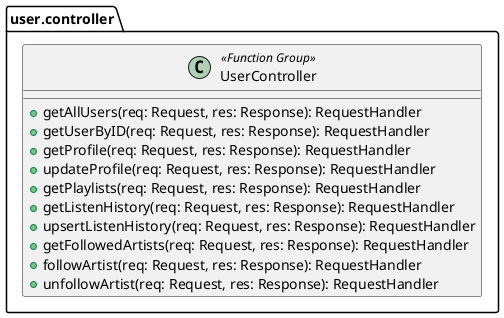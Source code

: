@startuml

set separator none
package user.controller {
    class UserController <<Function Group>> {
        + getAllUsers(req: Request, res: Response): RequestHandler
        + getUserByID(req: Request, res: Response): RequestHandler
        + getProfile(req: Request, res: Response): RequestHandler
        + updateProfile(req: Request, res: Response): RequestHandler
        + getPlaylists(req: Request, res: Response): RequestHandler
        + getListenHistory(req: Request, res: Response): RequestHandler
        + upsertListenHistory(req: Request, res: Response): RequestHandler
        + getFollowedArtists(req: Request, res: Response): RequestHandler
        + followArtist(req: Request, res: Response): RequestHandler
        + unfollowArtist(req: Request, res: Response): RequestHandler
    }
}

@enduml